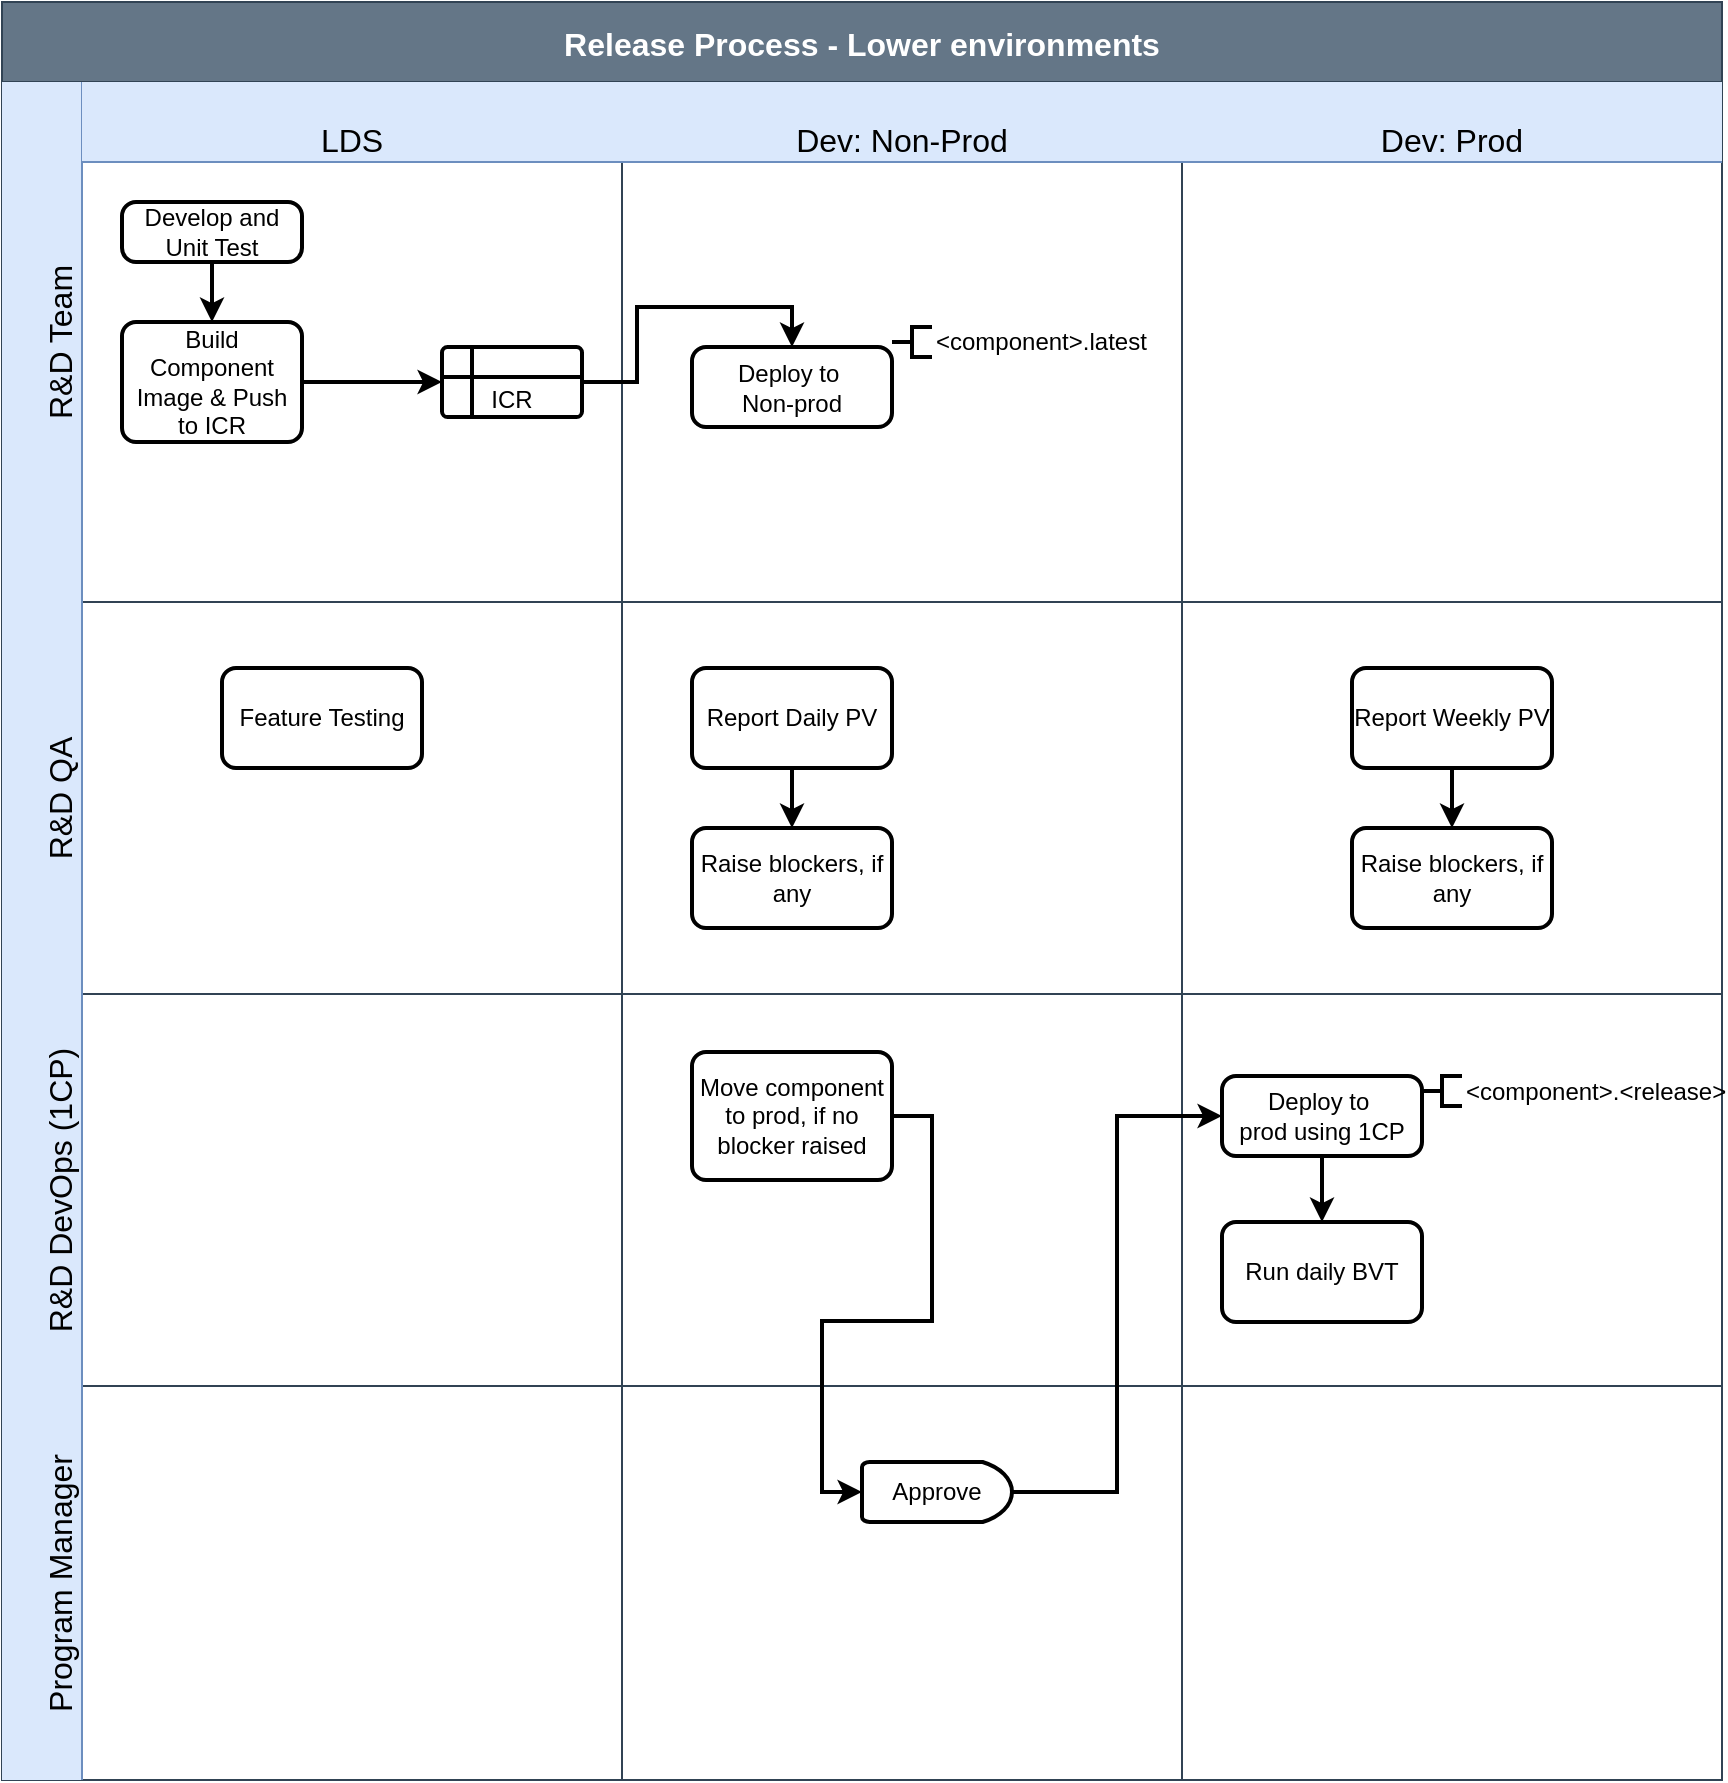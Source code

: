 <mxfile version="26.0.15">
  <diagram name="Page-1" id="YtN1nSi710B2o5z7hdPx">
    <mxGraphModel dx="995" dy="663" grid="1" gridSize="10" guides="1" tooltips="1" connect="1" arrows="1" fold="1" page="1" pageScale="1" pageWidth="850" pageHeight="1100" math="0" shadow="0">
      <root>
        <mxCell id="0" />
        <mxCell id="1" parent="0" />
        <mxCell id="kkMAAxsVTp9UIa4ZnZZu-1" value="Release Process - Lower environments" style="shape=table;childLayout=tableLayout;startSize=40;collapsible=0;recursiveResize=0;expand=0;fontSize=16;fontStyle=1;fillColor=#647687;fontColor=#ffffff;strokeColor=#314354;" parent="1" vertex="1">
          <mxGeometry x="80" y="40" width="860" height="889" as="geometry" />
        </mxCell>
        <mxCell id="kkMAAxsVTp9UIa4ZnZZu-2" value="R&amp;D Team" style="shape=tableRow;horizontal=0;swimlaneHead=0;swimlaneBody=0;top=0;left=0;strokeColor=#6c8ebf;bottom=0;right=0;dropTarget=0;fontStyle=0;fillColor=#dae8fc;points=[[0,0.5],[1,0.5]];portConstraint=eastwest;startSize=40;collapsible=0;recursiveResize=0;expand=0;fontSize=16;flipV=0;flipH=0;verticalAlign=bottom;" parent="kkMAAxsVTp9UIa4ZnZZu-1" vertex="1">
          <mxGeometry y="40" width="860" height="260" as="geometry" />
        </mxCell>
        <mxCell id="4W5j9B6Hd9Ekf-pXZtny-1" value="LDS" style="swimlane;swimlaneHead=0;swimlaneBody=0;fontStyle=0;strokeColor=#6c8ebf;connectable=0;fillColor=#dae8fc;startSize=40;collapsible=0;recursiveResize=0;expand=0;fontSize=16;verticalAlign=bottom;" vertex="1" parent="kkMAAxsVTp9UIa4ZnZZu-2">
          <mxGeometry x="40" width="270" height="260" as="geometry">
            <mxRectangle width="270" height="260" as="alternateBounds" />
          </mxGeometry>
        </mxCell>
        <mxCell id="4W5j9B6Hd9Ekf-pXZtny-28" style="edgeStyle=orthogonalEdgeStyle;rounded=0;orthogonalLoop=1;jettySize=auto;html=1;exitX=0.5;exitY=1;exitDx=0;exitDy=0;entryX=0.5;entryY=0;entryDx=0;entryDy=0;strokeWidth=2;" edge="1" parent="4W5j9B6Hd9Ekf-pXZtny-1" source="4W5j9B6Hd9Ekf-pXZtny-8" target="4W5j9B6Hd9Ekf-pXZtny-27">
          <mxGeometry relative="1" as="geometry" />
        </mxCell>
        <mxCell id="4W5j9B6Hd9Ekf-pXZtny-8" value="Develop and Unit Test" style="rounded=1;whiteSpace=wrap;html=1;absoluteArcSize=1;arcSize=14;strokeWidth=2;" vertex="1" parent="4W5j9B6Hd9Ekf-pXZtny-1">
          <mxGeometry x="20" y="60" width="90" height="30" as="geometry" />
        </mxCell>
        <mxCell id="4W5j9B6Hd9Ekf-pXZtny-30" style="edgeStyle=orthogonalEdgeStyle;rounded=0;orthogonalLoop=1;jettySize=auto;html=1;exitX=1;exitY=0.5;exitDx=0;exitDy=0;entryX=0;entryY=0.5;entryDx=0;entryDy=0;strokeWidth=2;" edge="1" parent="4W5j9B6Hd9Ekf-pXZtny-1" source="4W5j9B6Hd9Ekf-pXZtny-27" target="4W5j9B6Hd9Ekf-pXZtny-29">
          <mxGeometry relative="1" as="geometry" />
        </mxCell>
        <mxCell id="4W5j9B6Hd9Ekf-pXZtny-27" value="Build Component Image &amp;amp; Push to ICR" style="rounded=1;whiteSpace=wrap;html=1;absoluteArcSize=1;arcSize=14;strokeWidth=2;" vertex="1" parent="4W5j9B6Hd9Ekf-pXZtny-1">
          <mxGeometry x="20" y="120" width="90" height="60" as="geometry" />
        </mxCell>
        <mxCell id="4W5j9B6Hd9Ekf-pXZtny-29" value="ICR" style="shape=internalStorage;whiteSpace=wrap;html=1;dx=15;dy=15;rounded=1;arcSize=8;strokeWidth=2;verticalAlign=bottom;" vertex="1" parent="4W5j9B6Hd9Ekf-pXZtny-1">
          <mxGeometry x="180" y="132.5" width="70" height="35" as="geometry" />
        </mxCell>
        <mxCell id="kkMAAxsVTp9UIa4ZnZZu-3" value="Dev: Non-Prod" style="swimlane;swimlaneHead=0;swimlaneBody=0;fontStyle=0;strokeColor=#6c8ebf;connectable=0;fillColor=#dae8fc;startSize=40;collapsible=0;recursiveResize=0;expand=0;fontSize=16;verticalAlign=bottom;" parent="kkMAAxsVTp9UIa4ZnZZu-2" vertex="1">
          <mxGeometry x="310" width="280" height="260" as="geometry">
            <mxRectangle width="280" height="260" as="alternateBounds" />
          </mxGeometry>
        </mxCell>
        <mxCell id="4W5j9B6Hd9Ekf-pXZtny-32" value="Deploy to&amp;nbsp;&lt;div&gt;Non-prod&lt;/div&gt;" style="rounded=1;whiteSpace=wrap;html=1;absoluteArcSize=1;arcSize=14;strokeWidth=2;" vertex="1" parent="kkMAAxsVTp9UIa4ZnZZu-3">
          <mxGeometry x="35" y="132.5" width="100" height="40" as="geometry" />
        </mxCell>
        <mxCell id="4W5j9B6Hd9Ekf-pXZtny-39" value="&amp;lt;component&amp;gt;.latest" style="strokeWidth=2;html=1;shape=mxgraph.flowchart.annotation_2;align=left;labelPosition=right;pointerEvents=1;" vertex="1" parent="kkMAAxsVTp9UIa4ZnZZu-3">
          <mxGeometry x="135" y="122.5" width="20" height="15" as="geometry" />
        </mxCell>
        <mxCell id="kkMAAxsVTp9UIa4ZnZZu-4" value="Dev: Prod" style="swimlane;swimlaneHead=0;swimlaneBody=0;fontStyle=0;strokeColor=#6c8ebf;connectable=0;fillColor=#dae8fc;startSize=40;collapsible=0;recursiveResize=0;expand=0;fontSize=16;verticalAlign=bottom;" parent="kkMAAxsVTp9UIa4ZnZZu-2" vertex="1">
          <mxGeometry x="590" width="270" height="260" as="geometry">
            <mxRectangle width="270" height="260" as="alternateBounds" />
          </mxGeometry>
        </mxCell>
        <mxCell id="4W5j9B6Hd9Ekf-pXZtny-33" style="edgeStyle=orthogonalEdgeStyle;rounded=0;orthogonalLoop=1;jettySize=auto;html=1;exitX=1;exitY=0.5;exitDx=0;exitDy=0;entryX=0.5;entryY=0;entryDx=0;entryDy=0;strokeWidth=2;" edge="1" parent="kkMAAxsVTp9UIa4ZnZZu-2" source="4W5j9B6Hd9Ekf-pXZtny-29" target="4W5j9B6Hd9Ekf-pXZtny-32">
          <mxGeometry relative="1" as="geometry" />
        </mxCell>
        <mxCell id="4W5j9B6Hd9Ekf-pXZtny-4" value="R&amp;D QA" style="shape=tableRow;horizontal=0;swimlaneHead=0;swimlaneBody=0;top=0;left=0;strokeColor=#6c8ebf;bottom=0;right=0;dropTarget=0;fontStyle=0;fillColor=#dae8fc;points=[[0,0.5],[1,0.5]];portConstraint=eastwest;startSize=40;collapsible=0;recursiveResize=0;expand=0;fontSize=16;flipV=0;flipH=0;verticalAlign=bottom;" vertex="1" parent="kkMAAxsVTp9UIa4ZnZZu-1">
          <mxGeometry y="300" width="860" height="196" as="geometry" />
        </mxCell>
        <mxCell id="4W5j9B6Hd9Ekf-pXZtny-5" style="swimlane;swimlaneHead=0;swimlaneBody=0;fontStyle=0;connectable=0;strokeColor=#6c8ebf;fillColor=#dae8fc;startSize=0;collapsible=0;recursiveResize=0;expand=0;fontSize=16;verticalAlign=bottom;" vertex="1" parent="4W5j9B6Hd9Ekf-pXZtny-4">
          <mxGeometry x="40" width="270" height="196" as="geometry">
            <mxRectangle width="270" height="196" as="alternateBounds" />
          </mxGeometry>
        </mxCell>
        <mxCell id="4W5j9B6Hd9Ekf-pXZtny-52" value="Feature Testing" style="rounded=1;whiteSpace=wrap;html=1;absoluteArcSize=1;arcSize=14;strokeWidth=2;" vertex="1" parent="4W5j9B6Hd9Ekf-pXZtny-5">
          <mxGeometry x="70" y="33" width="100" height="50" as="geometry" />
        </mxCell>
        <mxCell id="4W5j9B6Hd9Ekf-pXZtny-6" style="swimlane;swimlaneHead=0;swimlaneBody=0;fontStyle=0;connectable=0;strokeColor=#6c8ebf;fillColor=#dae8fc;startSize=0;collapsible=0;recursiveResize=0;expand=0;fontSize=16;verticalAlign=bottom;strokeWidth=2;" vertex="1" parent="4W5j9B6Hd9Ekf-pXZtny-4">
          <mxGeometry x="310" width="280" height="196" as="geometry">
            <mxRectangle width="280" height="196" as="alternateBounds" />
          </mxGeometry>
        </mxCell>
        <mxCell id="4W5j9B6Hd9Ekf-pXZtny-37" style="edgeStyle=orthogonalEdgeStyle;rounded=0;orthogonalLoop=1;jettySize=auto;html=1;exitX=0.5;exitY=1;exitDx=0;exitDy=0;entryX=0.5;entryY=0;entryDx=0;entryDy=0;strokeWidth=2;" edge="1" parent="4W5j9B6Hd9Ekf-pXZtny-6" source="4W5j9B6Hd9Ekf-pXZtny-31" target="4W5j9B6Hd9Ekf-pXZtny-36">
          <mxGeometry relative="1" as="geometry" />
        </mxCell>
        <mxCell id="4W5j9B6Hd9Ekf-pXZtny-31" value="Report Daily PV" style="rounded=1;whiteSpace=wrap;html=1;absoluteArcSize=1;arcSize=14;strokeWidth=2;" vertex="1" parent="4W5j9B6Hd9Ekf-pXZtny-6">
          <mxGeometry x="35" y="33" width="100" height="50" as="geometry" />
        </mxCell>
        <mxCell id="4W5j9B6Hd9Ekf-pXZtny-36" value="Raise blockers, if any" style="rounded=1;whiteSpace=wrap;html=1;absoluteArcSize=1;arcSize=14;strokeWidth=2;" vertex="1" parent="4W5j9B6Hd9Ekf-pXZtny-6">
          <mxGeometry x="35" y="113" width="100" height="50" as="geometry" />
        </mxCell>
        <mxCell id="4W5j9B6Hd9Ekf-pXZtny-7" style="swimlane;swimlaneHead=0;swimlaneBody=0;fontStyle=0;connectable=0;strokeColor=#6c8ebf;fillColor=#dae8fc;startSize=0;collapsible=0;recursiveResize=0;expand=0;fontSize=16;verticalAlign=bottom;strokeWidth=2;" vertex="1" parent="4W5j9B6Hd9Ekf-pXZtny-4">
          <mxGeometry x="590" width="270" height="196" as="geometry">
            <mxRectangle width="270" height="196" as="alternateBounds" />
          </mxGeometry>
        </mxCell>
        <mxCell id="4W5j9B6Hd9Ekf-pXZtny-40" style="edgeStyle=orthogonalEdgeStyle;rounded=0;orthogonalLoop=1;jettySize=auto;html=1;exitX=0.5;exitY=1;exitDx=0;exitDy=0;entryX=0.5;entryY=0;entryDx=0;entryDy=0;strokeWidth=2;" edge="1" parent="4W5j9B6Hd9Ekf-pXZtny-7" source="4W5j9B6Hd9Ekf-pXZtny-41" target="4W5j9B6Hd9Ekf-pXZtny-42">
          <mxGeometry relative="1" as="geometry" />
        </mxCell>
        <mxCell id="4W5j9B6Hd9Ekf-pXZtny-41" value="Report Weekly PV" style="rounded=1;whiteSpace=wrap;html=1;absoluteArcSize=1;arcSize=14;strokeWidth=2;" vertex="1" parent="4W5j9B6Hd9Ekf-pXZtny-7">
          <mxGeometry x="85" y="33" width="100" height="50" as="geometry" />
        </mxCell>
        <mxCell id="4W5j9B6Hd9Ekf-pXZtny-42" value="Raise blockers, if any" style="rounded=1;whiteSpace=wrap;html=1;absoluteArcSize=1;arcSize=14;strokeWidth=2;" vertex="1" parent="4W5j9B6Hd9Ekf-pXZtny-7">
          <mxGeometry x="85" y="113" width="100" height="50" as="geometry" />
        </mxCell>
        <mxCell id="kkMAAxsVTp9UIa4ZnZZu-6" value="R&amp;D DevOps (1CP)" style="shape=tableRow;horizontal=0;swimlaneHead=0;swimlaneBody=0;top=0;left=0;strokeColor=#6c8ebf;bottom=0;right=0;dropTarget=0;fontStyle=0;fillColor=#dae8fc;points=[[0,0.5],[1,0.5]];portConstraint=eastwest;startSize=40;collapsible=0;recursiveResize=0;expand=0;fontSize=16;flipV=0;flipH=0;verticalAlign=bottom;" parent="kkMAAxsVTp9UIa4ZnZZu-1" vertex="1">
          <mxGeometry y="496" width="860" height="196" as="geometry" />
        </mxCell>
        <mxCell id="4W5j9B6Hd9Ekf-pXZtny-2" style="swimlane;swimlaneHead=0;swimlaneBody=0;fontStyle=0;connectable=0;strokeColor=#6c8ebf;fillColor=#dae8fc;startSize=0;collapsible=0;recursiveResize=0;expand=0;fontSize=16;verticalAlign=bottom;" vertex="1" parent="kkMAAxsVTp9UIa4ZnZZu-6">
          <mxGeometry x="40" width="270" height="196" as="geometry">
            <mxRectangle width="270" height="196" as="alternateBounds" />
          </mxGeometry>
        </mxCell>
        <mxCell id="kkMAAxsVTp9UIa4ZnZZu-7" value="" style="swimlane;swimlaneHead=0;swimlaneBody=0;fontStyle=0;connectable=0;strokeColor=#6c8ebf;fillColor=#dae8fc;startSize=0;collapsible=0;recursiveResize=0;expand=0;fontSize=16;verticalAlign=bottom;" parent="kkMAAxsVTp9UIa4ZnZZu-6" vertex="1">
          <mxGeometry x="310" width="280" height="196" as="geometry">
            <mxRectangle width="280" height="196" as="alternateBounds" />
          </mxGeometry>
        </mxCell>
        <mxCell id="4W5j9B6Hd9Ekf-pXZtny-43" value="Move component to prod, if no blocker raised" style="rounded=1;whiteSpace=wrap;html=1;absoluteArcSize=1;arcSize=14;strokeWidth=2;" vertex="1" parent="kkMAAxsVTp9UIa4ZnZZu-7">
          <mxGeometry x="35" y="29" width="100" height="64" as="geometry" />
        </mxCell>
        <mxCell id="kkMAAxsVTp9UIa4ZnZZu-8" value="" style="swimlane;swimlaneHead=0;swimlaneBody=0;fontStyle=0;connectable=0;strokeColor=#6c8ebf;fillColor=#dae8fc;startSize=0;collapsible=0;recursiveResize=0;expand=0;fontSize=16;verticalAlign=bottom;" parent="kkMAAxsVTp9UIa4ZnZZu-6" vertex="1">
          <mxGeometry x="590" width="270" height="196" as="geometry">
            <mxRectangle width="270" height="196" as="alternateBounds" />
          </mxGeometry>
        </mxCell>
        <mxCell id="4W5j9B6Hd9Ekf-pXZtny-58" style="edgeStyle=none;rounded=0;orthogonalLoop=1;jettySize=auto;html=1;exitX=0.5;exitY=1;exitDx=0;exitDy=0;entryX=0.5;entryY=0;entryDx=0;entryDy=0;strokeWidth=2;" edge="1" parent="kkMAAxsVTp9UIa4ZnZZu-8" source="4W5j9B6Hd9Ekf-pXZtny-50" target="4W5j9B6Hd9Ekf-pXZtny-57">
          <mxGeometry relative="1" as="geometry" />
        </mxCell>
        <mxCell id="4W5j9B6Hd9Ekf-pXZtny-50" value="Deploy to&amp;nbsp;&lt;div&gt;prod using 1CP&lt;/div&gt;" style="rounded=1;whiteSpace=wrap;html=1;absoluteArcSize=1;arcSize=14;strokeWidth=2;" vertex="1" parent="kkMAAxsVTp9UIa4ZnZZu-8">
          <mxGeometry x="20" y="41" width="100" height="40" as="geometry" />
        </mxCell>
        <mxCell id="4W5j9B6Hd9Ekf-pXZtny-51" value="&amp;lt;component&amp;gt;.&amp;lt;release&amp;gt;" style="strokeWidth=2;html=1;shape=mxgraph.flowchart.annotation_2;align=left;labelPosition=right;pointerEvents=1;" vertex="1" parent="kkMAAxsVTp9UIa4ZnZZu-8">
          <mxGeometry x="120" y="41" width="20" height="15" as="geometry" />
        </mxCell>
        <mxCell id="4W5j9B6Hd9Ekf-pXZtny-57" value="Run daily BVT" style="rounded=1;whiteSpace=wrap;html=1;absoluteArcSize=1;arcSize=14;strokeWidth=2;" vertex="1" parent="kkMAAxsVTp9UIa4ZnZZu-8">
          <mxGeometry x="20" y="114" width="100" height="50" as="geometry" />
        </mxCell>
        <mxCell id="kkMAAxsVTp9UIa4ZnZZu-10" value="Program Manager" style="shape=tableRow;horizontal=0;swimlaneHead=0;swimlaneBody=0;top=0;left=0;strokeColor=#6c8ebf;bottom=0;right=0;dropTarget=0;fontStyle=0;fillColor=#dae8fc;points=[[0,0.5],[1,0.5]];portConstraint=eastwest;startSize=40;collapsible=0;recursiveResize=0;expand=0;fontSize=16;flipV=0;flipH=0;verticalAlign=bottom;" parent="kkMAAxsVTp9UIa4ZnZZu-1" vertex="1">
          <mxGeometry y="692" width="860" height="197" as="geometry" />
        </mxCell>
        <mxCell id="4W5j9B6Hd9Ekf-pXZtny-3" style="swimlane;swimlaneHead=0;swimlaneBody=0;fontStyle=0;connectable=0;strokeColor=#6c8ebf;fillColor=#dae8fc;startSize=0;collapsible=0;recursiveResize=0;expand=0;fontSize=16;verticalAlign=bottom;" vertex="1" parent="kkMAAxsVTp9UIa4ZnZZu-10">
          <mxGeometry x="40" width="270" height="197" as="geometry">
            <mxRectangle width="270" height="197" as="alternateBounds" />
          </mxGeometry>
        </mxCell>
        <mxCell id="kkMAAxsVTp9UIa4ZnZZu-11" value="" style="swimlane;swimlaneHead=0;swimlaneBody=0;fontStyle=0;connectable=0;strokeColor=#6c8ebf;fillColor=#dae8fc;startSize=0;collapsible=0;recursiveResize=0;expand=0;fontSize=16;verticalAlign=bottom;" parent="kkMAAxsVTp9UIa4ZnZZu-10" vertex="1">
          <mxGeometry x="310" width="280" height="197" as="geometry">
            <mxRectangle width="280" height="197" as="alternateBounds" />
          </mxGeometry>
        </mxCell>
        <mxCell id="4W5j9B6Hd9Ekf-pXZtny-54" value="Approve" style="strokeWidth=2;html=1;shape=mxgraph.flowchart.delay;whiteSpace=wrap;" vertex="1" parent="kkMAAxsVTp9UIa4ZnZZu-11">
          <mxGeometry x="120" y="38" width="75" height="30" as="geometry" />
        </mxCell>
        <mxCell id="kkMAAxsVTp9UIa4ZnZZu-12" value="" style="swimlane;swimlaneHead=0;swimlaneBody=0;fontStyle=0;connectable=0;strokeColor=#6c8ebf;fillColor=#dae8fc;startSize=0;collapsible=0;recursiveResize=0;expand=0;fontSize=16;verticalAlign=bottom;" parent="kkMAAxsVTp9UIa4ZnZZu-10" vertex="1">
          <mxGeometry x="590" width="270" height="197" as="geometry">
            <mxRectangle width="270" height="197" as="alternateBounds" />
          </mxGeometry>
        </mxCell>
        <mxCell id="4W5j9B6Hd9Ekf-pXZtny-55" style="edgeStyle=orthogonalEdgeStyle;rounded=0;orthogonalLoop=1;jettySize=auto;html=1;exitX=1;exitY=0.5;exitDx=0;exitDy=0;entryX=0;entryY=0.5;entryDx=0;entryDy=0;entryPerimeter=0;strokeWidth=2;" edge="1" parent="kkMAAxsVTp9UIa4ZnZZu-1" source="4W5j9B6Hd9Ekf-pXZtny-43" target="4W5j9B6Hd9Ekf-pXZtny-54">
          <mxGeometry relative="1" as="geometry" />
        </mxCell>
        <mxCell id="4W5j9B6Hd9Ekf-pXZtny-56" style="edgeStyle=orthogonalEdgeStyle;rounded=0;orthogonalLoop=1;jettySize=auto;html=1;exitX=1;exitY=0.5;exitDx=0;exitDy=0;exitPerimeter=0;entryX=0;entryY=0.5;entryDx=0;entryDy=0;strokeWidth=2;" edge="1" parent="kkMAAxsVTp9UIa4ZnZZu-1" source="4W5j9B6Hd9Ekf-pXZtny-54" target="4W5j9B6Hd9Ekf-pXZtny-50">
          <mxGeometry relative="1" as="geometry" />
        </mxCell>
      </root>
    </mxGraphModel>
  </diagram>
</mxfile>

